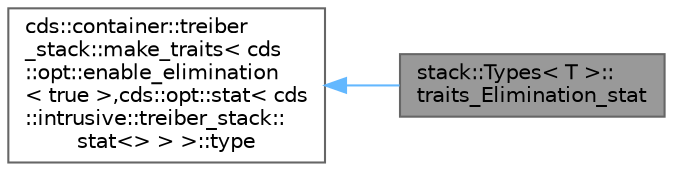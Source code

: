 digraph "stack::Types&lt; T &gt;::traits_Elimination_stat"
{
 // LATEX_PDF_SIZE
  bgcolor="transparent";
  edge [fontname=Helvetica,fontsize=10,labelfontname=Helvetica,labelfontsize=10];
  node [fontname=Helvetica,fontsize=10,shape=box,height=0.2,width=0.4];
  rankdir="LR";
  Node1 [id="Node000001",label="stack::Types\< T \>::\ltraits_Elimination_stat",height=0.2,width=0.4,color="gray40", fillcolor="grey60", style="filled", fontcolor="black",tooltip=" "];
  Node2 -> Node1 [id="edge1_Node000001_Node000002",dir="back",color="steelblue1",style="solid",tooltip=" "];
  Node2 [id="Node000002",label="cds::container::treiber\l_stack::make_traits\< cds\l::opt::enable_elimination\l\< true \>,cds::opt::stat\< cds\l::intrusive::treiber_stack::\lstat\<\> \> \>::type",height=0.2,width=0.4,color="gray40", fillcolor="white", style="filled",tooltip=" "];
}
